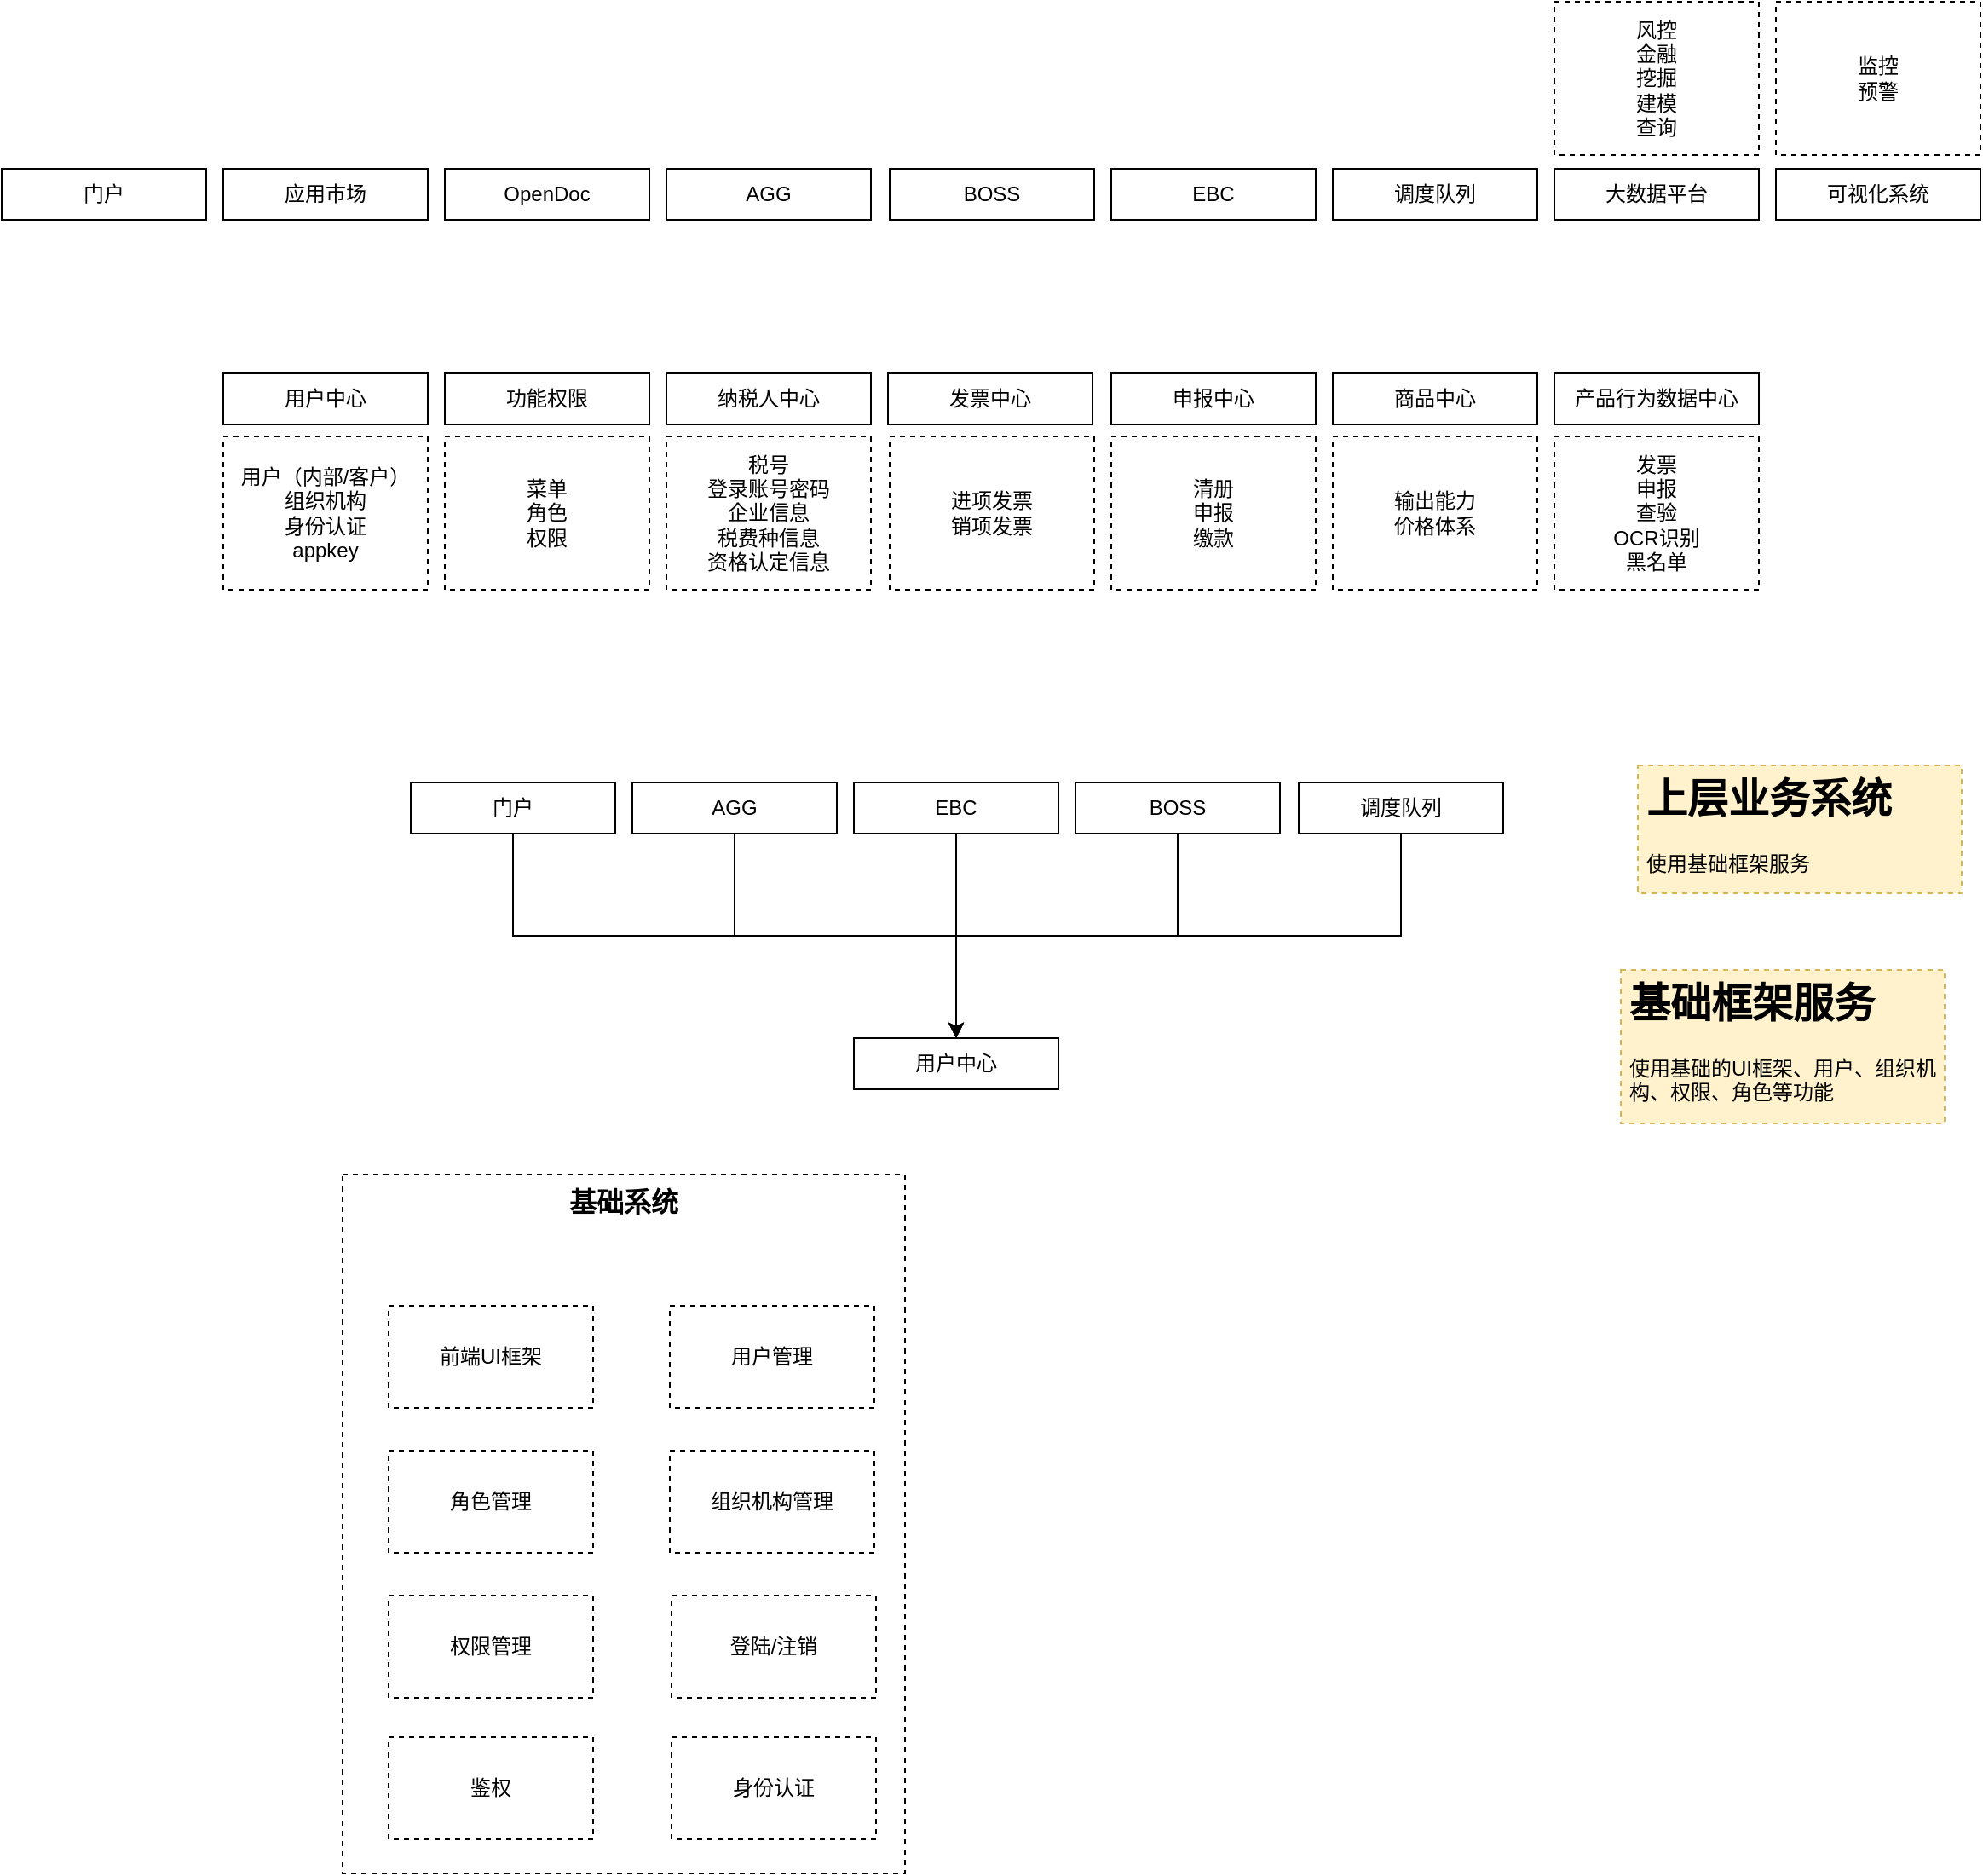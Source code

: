 <mxfile version="16.5.3" type="github">
  <diagram id="OSP3-zvOweL5_SzKogOt" name="第 1 页">
    <mxGraphModel dx="1192" dy="681" grid="1" gridSize="10" guides="1" tooltips="1" connect="1" arrows="1" fold="1" page="1" pageScale="1" pageWidth="827" pageHeight="1169" math="0" shadow="0">
      <root>
        <mxCell id="0" />
        <mxCell id="1" parent="0" />
        <mxCell id="V9ja9C6b1R4F-isLnQs--1" value="门户" style="rounded=0;whiteSpace=wrap;html=1;" vertex="1" parent="1">
          <mxGeometry x="40" y="130" width="120" height="30" as="geometry" />
        </mxCell>
        <mxCell id="V9ja9C6b1R4F-isLnQs--2" value="应用市场" style="rounded=0;whiteSpace=wrap;html=1;" vertex="1" parent="1">
          <mxGeometry x="170" y="130" width="120" height="30" as="geometry" />
        </mxCell>
        <mxCell id="V9ja9C6b1R4F-isLnQs--3" value="OpenDoc" style="rounded=0;whiteSpace=wrap;html=1;" vertex="1" parent="1">
          <mxGeometry x="300" y="130" width="120" height="30" as="geometry" />
        </mxCell>
        <mxCell id="V9ja9C6b1R4F-isLnQs--4" value="AGG" style="rounded=0;whiteSpace=wrap;html=1;" vertex="1" parent="1">
          <mxGeometry x="430" y="130" width="120" height="30" as="geometry" />
        </mxCell>
        <mxCell id="V9ja9C6b1R4F-isLnQs--5" value="可视化系统" style="rounded=0;whiteSpace=wrap;html=1;" vertex="1" parent="1">
          <mxGeometry x="1081" y="130" width="120" height="30" as="geometry" />
        </mxCell>
        <mxCell id="V9ja9C6b1R4F-isLnQs--6" value="BOSS" style="rounded=0;whiteSpace=wrap;html=1;" vertex="1" parent="1">
          <mxGeometry x="561" y="130" width="120" height="30" as="geometry" />
        </mxCell>
        <mxCell id="V9ja9C6b1R4F-isLnQs--7" value="调度队列" style="rounded=0;whiteSpace=wrap;html=1;" vertex="1" parent="1">
          <mxGeometry x="821" y="130" width="120" height="30" as="geometry" />
        </mxCell>
        <mxCell id="V9ja9C6b1R4F-isLnQs--8" value="大数据平台" style="rounded=0;whiteSpace=wrap;html=1;" vertex="1" parent="1">
          <mxGeometry x="951" y="130" width="120" height="30" as="geometry" />
        </mxCell>
        <mxCell id="V9ja9C6b1R4F-isLnQs--9" value="EBC" style="rounded=0;whiteSpace=wrap;html=1;" vertex="1" parent="1">
          <mxGeometry x="691" y="130" width="120" height="30" as="geometry" />
        </mxCell>
        <mxCell id="V9ja9C6b1R4F-isLnQs--13" value="风控&lt;br&gt;金融&lt;br&gt;挖掘&lt;br&gt;建模&lt;br&gt;查询" style="rounded=0;whiteSpace=wrap;html=1;dashed=1;" vertex="1" parent="1">
          <mxGeometry x="951" y="32" width="120" height="90" as="geometry" />
        </mxCell>
        <mxCell id="V9ja9C6b1R4F-isLnQs--14" value="监控&lt;br&gt;预警" style="rounded=0;whiteSpace=wrap;html=1;dashed=1;" vertex="1" parent="1">
          <mxGeometry x="1081" y="32" width="120" height="90" as="geometry" />
        </mxCell>
        <mxCell id="V9ja9C6b1R4F-isLnQs--15" value="用户中心" style="rounded=0;whiteSpace=wrap;html=1;" vertex="1" parent="1">
          <mxGeometry x="170" y="250" width="120" height="30" as="geometry" />
        </mxCell>
        <mxCell id="V9ja9C6b1R4F-isLnQs--16" value="功能权限" style="rounded=0;whiteSpace=wrap;html=1;" vertex="1" parent="1">
          <mxGeometry x="300" y="250" width="120" height="30" as="geometry" />
        </mxCell>
        <mxCell id="V9ja9C6b1R4F-isLnQs--17" value="纳税人中心" style="rounded=0;whiteSpace=wrap;html=1;" vertex="1" parent="1">
          <mxGeometry x="430" y="250" width="120" height="30" as="geometry" />
        </mxCell>
        <mxCell id="V9ja9C6b1R4F-isLnQs--18" value="发票中心" style="rounded=0;whiteSpace=wrap;html=1;" vertex="1" parent="1">
          <mxGeometry x="560" y="250" width="120" height="30" as="geometry" />
        </mxCell>
        <mxCell id="V9ja9C6b1R4F-isLnQs--19" value="申报中心" style="rounded=0;whiteSpace=wrap;html=1;" vertex="1" parent="1">
          <mxGeometry x="691" y="250" width="120" height="30" as="geometry" />
        </mxCell>
        <mxCell id="V9ja9C6b1R4F-isLnQs--20" value="商品中心" style="rounded=0;whiteSpace=wrap;html=1;" vertex="1" parent="1">
          <mxGeometry x="821" y="250" width="120" height="30" as="geometry" />
        </mxCell>
        <mxCell id="V9ja9C6b1R4F-isLnQs--21" value="产品行为数据中心" style="rounded=0;whiteSpace=wrap;html=1;" vertex="1" parent="1">
          <mxGeometry x="951" y="250" width="120" height="30" as="geometry" />
        </mxCell>
        <mxCell id="V9ja9C6b1R4F-isLnQs--22" value="用户（内部/客户）&lt;br&gt;组织机构&lt;br&gt;身份认证&lt;br&gt;appkey" style="rounded=0;whiteSpace=wrap;html=1;dashed=1;" vertex="1" parent="1">
          <mxGeometry x="170" y="287" width="120" height="90" as="geometry" />
        </mxCell>
        <mxCell id="V9ja9C6b1R4F-isLnQs--23" value="菜单&lt;br&gt;角色&lt;br&gt;权限" style="rounded=0;whiteSpace=wrap;html=1;dashed=1;" vertex="1" parent="1">
          <mxGeometry x="300" y="287" width="120" height="90" as="geometry" />
        </mxCell>
        <mxCell id="V9ja9C6b1R4F-isLnQs--24" value="税号&lt;br&gt;登录账号密码&lt;br&gt;企业信息&lt;br&gt;税费种信息&lt;br&gt;资格认定信息" style="rounded=0;whiteSpace=wrap;html=1;dashed=1;" vertex="1" parent="1">
          <mxGeometry x="430" y="287" width="120" height="90" as="geometry" />
        </mxCell>
        <mxCell id="V9ja9C6b1R4F-isLnQs--25" value="进项发票&lt;br&gt;销项发票" style="rounded=0;whiteSpace=wrap;html=1;dashed=1;" vertex="1" parent="1">
          <mxGeometry x="561" y="287" width="120" height="90" as="geometry" />
        </mxCell>
        <mxCell id="V9ja9C6b1R4F-isLnQs--26" value="清册&lt;br&gt;申报&lt;br&gt;缴款" style="rounded=0;whiteSpace=wrap;html=1;dashed=1;" vertex="1" parent="1">
          <mxGeometry x="691" y="287" width="120" height="90" as="geometry" />
        </mxCell>
        <mxCell id="V9ja9C6b1R4F-isLnQs--27" value="输出能力&lt;br&gt;价格体系" style="rounded=0;whiteSpace=wrap;html=1;dashed=1;" vertex="1" parent="1">
          <mxGeometry x="821" y="287" width="120" height="90" as="geometry" />
        </mxCell>
        <mxCell id="V9ja9C6b1R4F-isLnQs--28" value="发票&lt;br&gt;申报&lt;br&gt;查验&lt;br&gt;OCR识别&lt;br&gt;黑名单" style="rounded=0;whiteSpace=wrap;html=1;dashed=1;" vertex="1" parent="1">
          <mxGeometry x="951" y="287" width="120" height="90" as="geometry" />
        </mxCell>
        <mxCell id="V9ja9C6b1R4F-isLnQs--39" style="edgeStyle=orthogonalEdgeStyle;rounded=0;orthogonalLoop=1;jettySize=auto;html=1;exitX=0.5;exitY=1;exitDx=0;exitDy=0;entryX=0.5;entryY=0;entryDx=0;entryDy=0;" edge="1" parent="1" source="V9ja9C6b1R4F-isLnQs--29" target="V9ja9C6b1R4F-isLnQs--36">
          <mxGeometry relative="1" as="geometry">
            <mxPoint x="460" y="640" as="targetPoint" />
          </mxGeometry>
        </mxCell>
        <mxCell id="V9ja9C6b1R4F-isLnQs--29" value="门户" style="rounded=0;whiteSpace=wrap;html=1;" vertex="1" parent="1">
          <mxGeometry x="280" y="490" width="120" height="30" as="geometry" />
        </mxCell>
        <mxCell id="V9ja9C6b1R4F-isLnQs--30" value="AGG" style="rounded=0;whiteSpace=wrap;html=1;" vertex="1" parent="1">
          <mxGeometry x="410" y="490" width="120" height="30" as="geometry" />
        </mxCell>
        <mxCell id="V9ja9C6b1R4F-isLnQs--31" value="EBC" style="rounded=0;whiteSpace=wrap;html=1;" vertex="1" parent="1">
          <mxGeometry x="540" y="490" width="120" height="30" as="geometry" />
        </mxCell>
        <mxCell id="V9ja9C6b1R4F-isLnQs--32" value="BOSS" style="rounded=0;whiteSpace=wrap;html=1;" vertex="1" parent="1">
          <mxGeometry x="670" y="490" width="120" height="30" as="geometry" />
        </mxCell>
        <mxCell id="V9ja9C6b1R4F-isLnQs--33" value="调度队列" style="rounded=0;whiteSpace=wrap;html=1;" vertex="1" parent="1">
          <mxGeometry x="801" y="490" width="120" height="30" as="geometry" />
        </mxCell>
        <mxCell id="V9ja9C6b1R4F-isLnQs--36" value="用户中心" style="rounded=0;whiteSpace=wrap;html=1;" vertex="1" parent="1">
          <mxGeometry x="540" y="640" width="120" height="30" as="geometry" />
        </mxCell>
        <mxCell id="V9ja9C6b1R4F-isLnQs--40" style="edgeStyle=orthogonalEdgeStyle;rounded=0;orthogonalLoop=1;jettySize=auto;html=1;entryX=0.5;entryY=0;entryDx=0;entryDy=0;exitX=0.5;exitY=1;exitDx=0;exitDy=0;" edge="1" parent="1" source="V9ja9C6b1R4F-isLnQs--30" target="V9ja9C6b1R4F-isLnQs--36">
          <mxGeometry relative="1" as="geometry">
            <mxPoint x="630" y="620" as="targetPoint" />
            <mxPoint x="440" y="530" as="sourcePoint" />
          </mxGeometry>
        </mxCell>
        <mxCell id="V9ja9C6b1R4F-isLnQs--41" style="edgeStyle=orthogonalEdgeStyle;rounded=0;orthogonalLoop=1;jettySize=auto;html=1;exitX=0.5;exitY=1;exitDx=0;exitDy=0;entryX=0.5;entryY=0;entryDx=0;entryDy=0;" edge="1" parent="1" source="V9ja9C6b1R4F-isLnQs--33" target="V9ja9C6b1R4F-isLnQs--36">
          <mxGeometry relative="1" as="geometry">
            <mxPoint x="620" y="610" as="targetPoint" />
            <mxPoint x="530.94" y="690" as="sourcePoint" />
          </mxGeometry>
        </mxCell>
        <mxCell id="V9ja9C6b1R4F-isLnQs--42" style="edgeStyle=orthogonalEdgeStyle;rounded=0;orthogonalLoop=1;jettySize=auto;html=1;exitX=0.5;exitY=1;exitDx=0;exitDy=0;entryX=0.5;entryY=0;entryDx=0;entryDy=0;" edge="1" parent="1" source="V9ja9C6b1R4F-isLnQs--31" target="V9ja9C6b1R4F-isLnQs--36">
          <mxGeometry relative="1" as="geometry">
            <mxPoint x="1081" y="640" as="targetPoint" />
            <mxPoint x="801" y="550" as="sourcePoint" />
          </mxGeometry>
        </mxCell>
        <mxCell id="V9ja9C6b1R4F-isLnQs--44" style="edgeStyle=orthogonalEdgeStyle;rounded=0;orthogonalLoop=1;jettySize=auto;html=1;exitX=0.5;exitY=1;exitDx=0;exitDy=0;entryX=0.5;entryY=0;entryDx=0;entryDy=0;" edge="1" parent="1" source="V9ja9C6b1R4F-isLnQs--32" target="V9ja9C6b1R4F-isLnQs--36">
          <mxGeometry relative="1" as="geometry">
            <mxPoint x="620" y="610" as="targetPoint" />
            <mxPoint x="691" y="610" as="sourcePoint" />
          </mxGeometry>
        </mxCell>
        <mxCell id="V9ja9C6b1R4F-isLnQs--46" value="&lt;h1&gt;上层业务系统&lt;/h1&gt;&lt;div&gt;使用基础框架服务&lt;/div&gt;" style="text;html=1;strokeColor=#d6b656;fillColor=#fff2cc;spacing=5;spacingTop=-20;whiteSpace=wrap;overflow=hidden;rounded=0;dashed=1;" vertex="1" parent="1">
          <mxGeometry x="1000" y="480" width="190" height="75" as="geometry" />
        </mxCell>
        <mxCell id="V9ja9C6b1R4F-isLnQs--47" value="&lt;h1&gt;基础框架服务&lt;/h1&gt;&lt;div&gt;使用基础的UI框架、用户、组织机构、权限、角色等功能&lt;/div&gt;" style="text;html=1;strokeColor=#d6b656;fillColor=#fff2cc;spacing=5;spacingTop=-20;whiteSpace=wrap;overflow=hidden;rounded=0;dashed=1;" vertex="1" parent="1">
          <mxGeometry x="990" y="600" width="190" height="90" as="geometry" />
        </mxCell>
        <mxCell id="V9ja9C6b1R4F-isLnQs--48" value="&lt;font style=&quot;font-size: 16px&quot;&gt;基础系统&lt;/font&gt;" style="whiteSpace=wrap;html=1;dashed=1;verticalAlign=top;fontStyle=1" vertex="1" parent="1">
          <mxGeometry x="240" y="720" width="330" height="410" as="geometry" />
        </mxCell>
        <mxCell id="V9ja9C6b1R4F-isLnQs--49" value="前端UI框架" style="rounded=0;whiteSpace=wrap;html=1;dashed=1;" vertex="1" parent="1">
          <mxGeometry x="267" y="797" width="120" height="60" as="geometry" />
        </mxCell>
        <mxCell id="V9ja9C6b1R4F-isLnQs--50" value="用户管理" style="rounded=0;whiteSpace=wrap;html=1;dashed=1;" vertex="1" parent="1">
          <mxGeometry x="432" y="797" width="120" height="60" as="geometry" />
        </mxCell>
        <mxCell id="V9ja9C6b1R4F-isLnQs--51" value="组织机构管理" style="rounded=0;whiteSpace=wrap;html=1;dashed=1;" vertex="1" parent="1">
          <mxGeometry x="432" y="882" width="120" height="60" as="geometry" />
        </mxCell>
        <mxCell id="V9ja9C6b1R4F-isLnQs--52" value="登陆/注销" style="rounded=0;whiteSpace=wrap;html=1;dashed=1;" vertex="1" parent="1">
          <mxGeometry x="433" y="967" width="120" height="60" as="geometry" />
        </mxCell>
        <mxCell id="V9ja9C6b1R4F-isLnQs--53" value="角色管理" style="rounded=0;whiteSpace=wrap;html=1;dashed=1;" vertex="1" parent="1">
          <mxGeometry x="267" y="882" width="120" height="60" as="geometry" />
        </mxCell>
        <mxCell id="V9ja9C6b1R4F-isLnQs--54" value="权限管理" style="rounded=0;whiteSpace=wrap;html=1;dashed=1;" vertex="1" parent="1">
          <mxGeometry x="267" y="967" width="120" height="60" as="geometry" />
        </mxCell>
        <mxCell id="V9ja9C6b1R4F-isLnQs--67" value="身份认证" style="rounded=0;whiteSpace=wrap;html=1;dashed=1;" vertex="1" parent="1">
          <mxGeometry x="433" y="1050" width="120" height="60" as="geometry" />
        </mxCell>
        <mxCell id="V9ja9C6b1R4F-isLnQs--68" value="鉴权" style="rounded=0;whiteSpace=wrap;html=1;dashed=1;" vertex="1" parent="1">
          <mxGeometry x="267" y="1050" width="120" height="60" as="geometry" />
        </mxCell>
      </root>
    </mxGraphModel>
  </diagram>
</mxfile>
